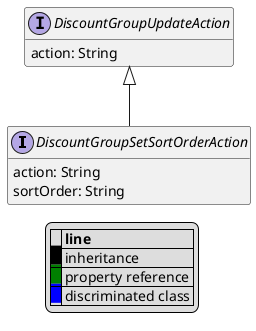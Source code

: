 @startuml

hide empty fields
hide empty methods
legend
|= |= line |
|<back:black>   </back>| inheritance |
|<back:green>   </back>| property reference |
|<back:blue>   </back>| discriminated class |
endlegend
interface DiscountGroupSetSortOrderAction [[DiscountGroupSetSortOrderAction.svg]] extends DiscountGroupUpdateAction {
    action: String
    sortOrder: String
}
interface DiscountGroupUpdateAction [[DiscountGroupUpdateAction.svg]]  {
    action: String
}





@enduml
